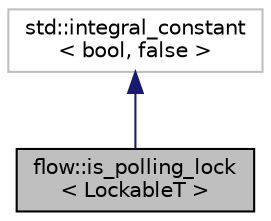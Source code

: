 digraph "flow::is_polling_lock&lt; LockableT &gt;"
{
 // LATEX_PDF_SIZE
  edge [fontname="Helvetica",fontsize="10",labelfontname="Helvetica",labelfontsize="10"];
  node [fontname="Helvetica",fontsize="10",shape=record];
  Node1 [label="flow::is_polling_lock\l\< LockableT \>",height=0.2,width=0.4,color="black", fillcolor="grey75", style="filled", fontcolor="black",tooltip="Checks if LockableT is instance of PollingLock."];
  Node2 -> Node1 [dir="back",color="midnightblue",fontsize="10",style="solid",fontname="Helvetica"];
  Node2 [label="std::integral_constant\l\< bool, false \>",height=0.2,width=0.4,color="grey75", fillcolor="white", style="filled",tooltip=" "];
}
